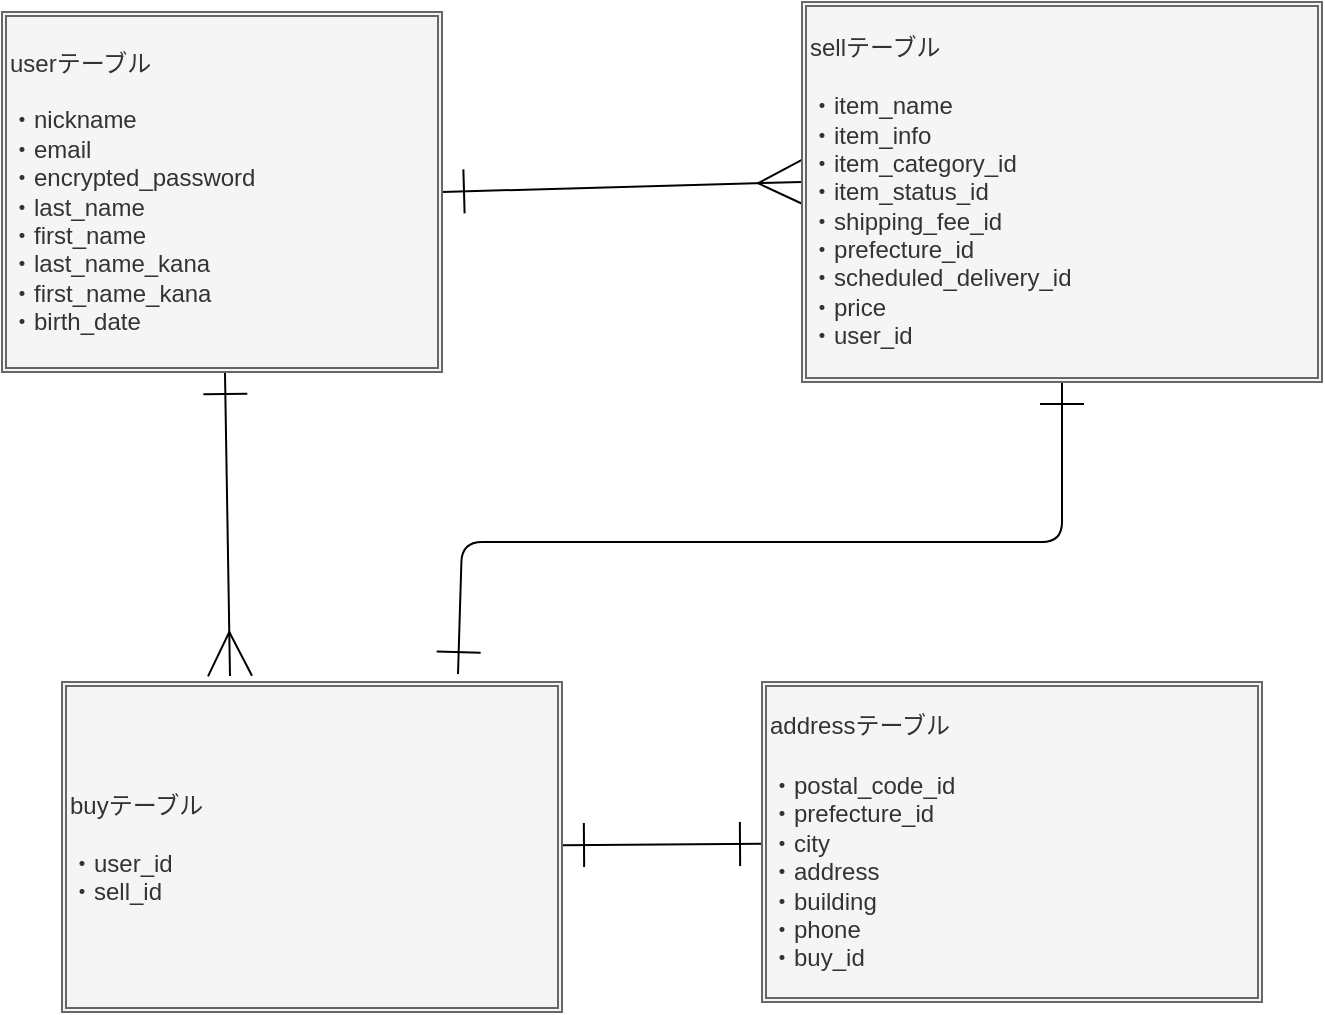 <mxfile>
    <diagram id="40uz0gqm1VkfvGFGcbXB" name="ページ1">
        <mxGraphModel dx="242" dy="570" grid="1" gridSize="10" guides="1" tooltips="1" connect="1" arrows="0" fold="1" page="1" pageScale="1" pageWidth="827" pageHeight="1169" math="0" shadow="0">
            <root>
                <mxCell id="0"/>
                <mxCell id="1" parent="0"/>
                <mxCell id="31" style="edgeStyle=none;html=1;exitX=1;exitY=0.5;exitDx=0;exitDy=0;fontColor=#000000;endArrow=ERmany;endFill=0;startArrow=ERone;startFill=0;endSize=20;startSize=20;" parent="1" source="25" edge="1">
                    <mxGeometry relative="1" as="geometry">
                        <mxPoint x="420" y="140" as="targetPoint"/>
                    </mxGeometry>
                </mxCell>
                <mxCell id="34" style="edgeStyle=none;html=1;entryX=0.336;entryY=-0.018;entryDx=0;entryDy=0;entryPerimeter=0;fontColor=#000000;startArrow=ERone;startFill=0;endArrow=ERmany;endFill=0;startSize=20;endSize=20;" parent="1" source="25" target="29" edge="1">
                    <mxGeometry relative="1" as="geometry"/>
                </mxCell>
                <mxCell id="25" value="userテーブル&lt;br&gt;&lt;br&gt;・nickname&lt;br&gt;・email&lt;br&gt;・encrypted_password&lt;br&gt;・last_name&lt;br&gt;・first_name&lt;br&gt;・last_name_kana&lt;br&gt;・first_name_kana&lt;br&gt;・birth_date" style="shape=ext;double=1;rounded=0;whiteSpace=wrap;html=1;fontColor=#333333;fillColor=#f5f5f5;strokeColor=#666666;align=left;" parent="1" vertex="1">
                    <mxGeometry x="20" y="55" width="220" height="180" as="geometry"/>
                </mxCell>
                <mxCell id="35" style="edgeStyle=none;html=1;fontColor=#000000;startArrow=ERone;startFill=0;endArrow=ERone;endFill=0;startSize=20;endSize=20;entryX=0.792;entryY=-0.024;entryDx=0;entryDy=0;entryPerimeter=0;" parent="1" source="26" target="29" edge="1">
                    <mxGeometry relative="1" as="geometry">
                        <mxPoint x="250" y="380" as="targetPoint"/>
                        <Array as="points">
                            <mxPoint x="550" y="320"/>
                            <mxPoint x="250" y="320"/>
                        </Array>
                    </mxGeometry>
                </mxCell>
                <mxCell id="26" value="sellテーブル&lt;br&gt;&lt;br&gt;・item_name&lt;br&gt;・item_info&lt;br&gt;・item_category_id&lt;br&gt;・item_status_id&lt;br&gt;・&lt;span&gt;shipping_fee_id&lt;br&gt;・&lt;/span&gt;&lt;span&gt;prefecture_id&lt;br&gt;&lt;/span&gt;&lt;span&gt;・scheduled_delivery_id&lt;br&gt;・price&lt;br&gt;・user_id&lt;br&gt;&lt;/span&gt;" style="shape=ext;double=1;rounded=0;whiteSpace=wrap;html=1;fontColor=#333333;fillColor=#f5f5f5;strokeColor=#666666;align=left;" parent="1" vertex="1">
                    <mxGeometry x="420" y="50" width="260" height="190" as="geometry"/>
                </mxCell>
                <mxCell id="36" style="edgeStyle=none;html=1;fontColor=#000000;startArrow=ERone;startFill=0;endArrow=ERone;endFill=0;startSize=20;endSize=20;" parent="1" source="29" target="30" edge="1">
                    <mxGeometry relative="1" as="geometry"/>
                </mxCell>
                <mxCell id="29" value="buyテーブル&lt;br&gt;&lt;br&gt;・user_id&lt;br&gt;&lt;span&gt;・sell_id&lt;br&gt;&lt;/span&gt;" style="shape=ext;double=1;rounded=0;whiteSpace=wrap;html=1;fontColor=#333333;fillColor=#f5f5f5;strokeColor=#666666;align=left;" parent="1" vertex="1">
                    <mxGeometry x="50" y="390" width="250" height="165" as="geometry"/>
                </mxCell>
                <mxCell id="30" value="addressテーブル&lt;br&gt;&lt;div style=&quot;color: rgb(212 , 212 , 212) ; background-color: rgb(30 , 30 , 30) ; font-family: &amp;#34;menlo&amp;#34; , &amp;#34;monaco&amp;#34; , &amp;#34;courier new&amp;#34; , monospace ; line-height: 18px&quot;&gt;&lt;/div&gt;&lt;font color=&quot;#ce9178&quot; face=&quot;menlo, monaco, courier new, monospace&quot;&gt;&lt;span style=&quot;background-color: rgb(30 , 30 , 30)&quot;&gt;&lt;br&gt;&lt;/span&gt;&lt;/font&gt;・postal_code_id&lt;br&gt;・prefecture_id&lt;br&gt;・city&lt;br&gt;・address&lt;br&gt;・building&lt;br&gt;&lt;span&gt;・phone&lt;br&gt;&lt;/span&gt;&lt;span&gt;・buy_id&lt;br&gt;&lt;/span&gt;" style="shape=ext;double=1;rounded=0;whiteSpace=wrap;html=1;fontColor=#333333;fillColor=#f5f5f5;strokeColor=#666666;align=left;" parent="1" vertex="1">
                    <mxGeometry x="400" y="390" width="250" height="160" as="geometry"/>
                </mxCell>
            </root>
        </mxGraphModel>
    </diagram>
</mxfile>